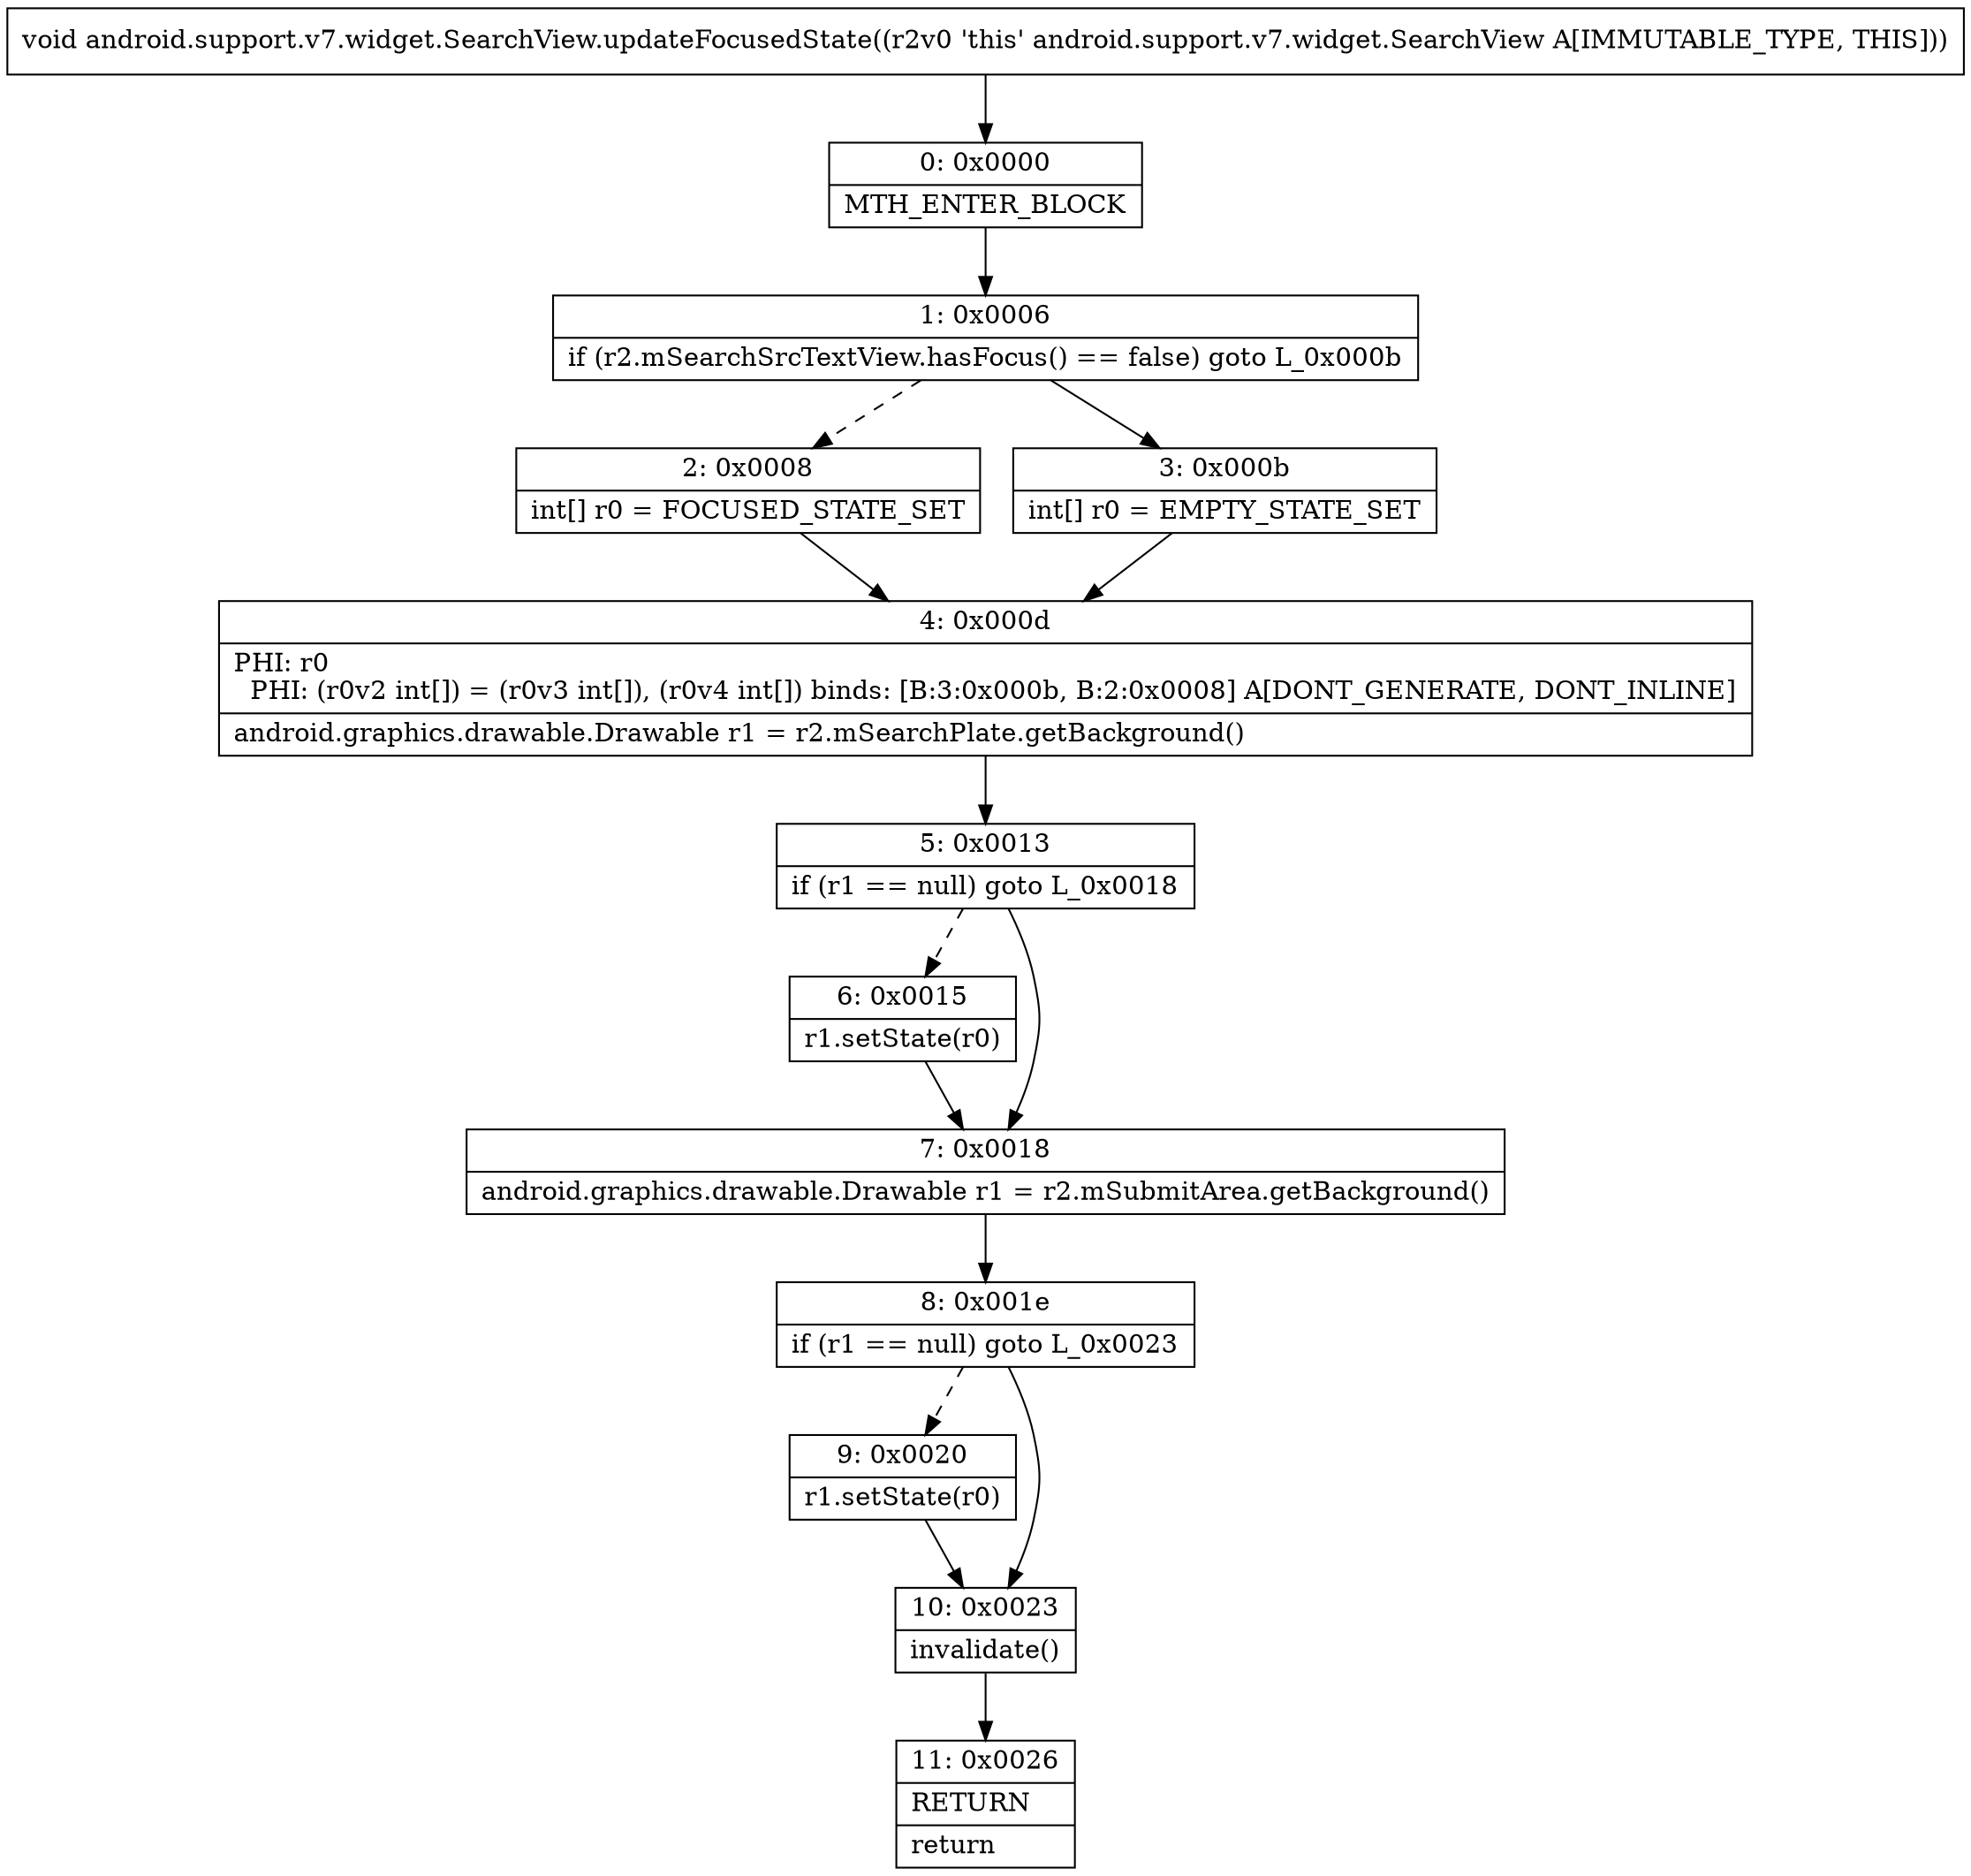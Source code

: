 digraph "CFG forandroid.support.v7.widget.SearchView.updateFocusedState()V" {
Node_0 [shape=record,label="{0\:\ 0x0000|MTH_ENTER_BLOCK\l}"];
Node_1 [shape=record,label="{1\:\ 0x0006|if (r2.mSearchSrcTextView.hasFocus() == false) goto L_0x000b\l}"];
Node_2 [shape=record,label="{2\:\ 0x0008|int[] r0 = FOCUSED_STATE_SET\l}"];
Node_3 [shape=record,label="{3\:\ 0x000b|int[] r0 = EMPTY_STATE_SET\l}"];
Node_4 [shape=record,label="{4\:\ 0x000d|PHI: r0 \l  PHI: (r0v2 int[]) = (r0v3 int[]), (r0v4 int[]) binds: [B:3:0x000b, B:2:0x0008] A[DONT_GENERATE, DONT_INLINE]\l|android.graphics.drawable.Drawable r1 = r2.mSearchPlate.getBackground()\l}"];
Node_5 [shape=record,label="{5\:\ 0x0013|if (r1 == null) goto L_0x0018\l}"];
Node_6 [shape=record,label="{6\:\ 0x0015|r1.setState(r0)\l}"];
Node_7 [shape=record,label="{7\:\ 0x0018|android.graphics.drawable.Drawable r1 = r2.mSubmitArea.getBackground()\l}"];
Node_8 [shape=record,label="{8\:\ 0x001e|if (r1 == null) goto L_0x0023\l}"];
Node_9 [shape=record,label="{9\:\ 0x0020|r1.setState(r0)\l}"];
Node_10 [shape=record,label="{10\:\ 0x0023|invalidate()\l}"];
Node_11 [shape=record,label="{11\:\ 0x0026|RETURN\l|return\l}"];
MethodNode[shape=record,label="{void android.support.v7.widget.SearchView.updateFocusedState((r2v0 'this' android.support.v7.widget.SearchView A[IMMUTABLE_TYPE, THIS])) }"];
MethodNode -> Node_0;
Node_0 -> Node_1;
Node_1 -> Node_2[style=dashed];
Node_1 -> Node_3;
Node_2 -> Node_4;
Node_3 -> Node_4;
Node_4 -> Node_5;
Node_5 -> Node_6[style=dashed];
Node_5 -> Node_7;
Node_6 -> Node_7;
Node_7 -> Node_8;
Node_8 -> Node_9[style=dashed];
Node_8 -> Node_10;
Node_9 -> Node_10;
Node_10 -> Node_11;
}

